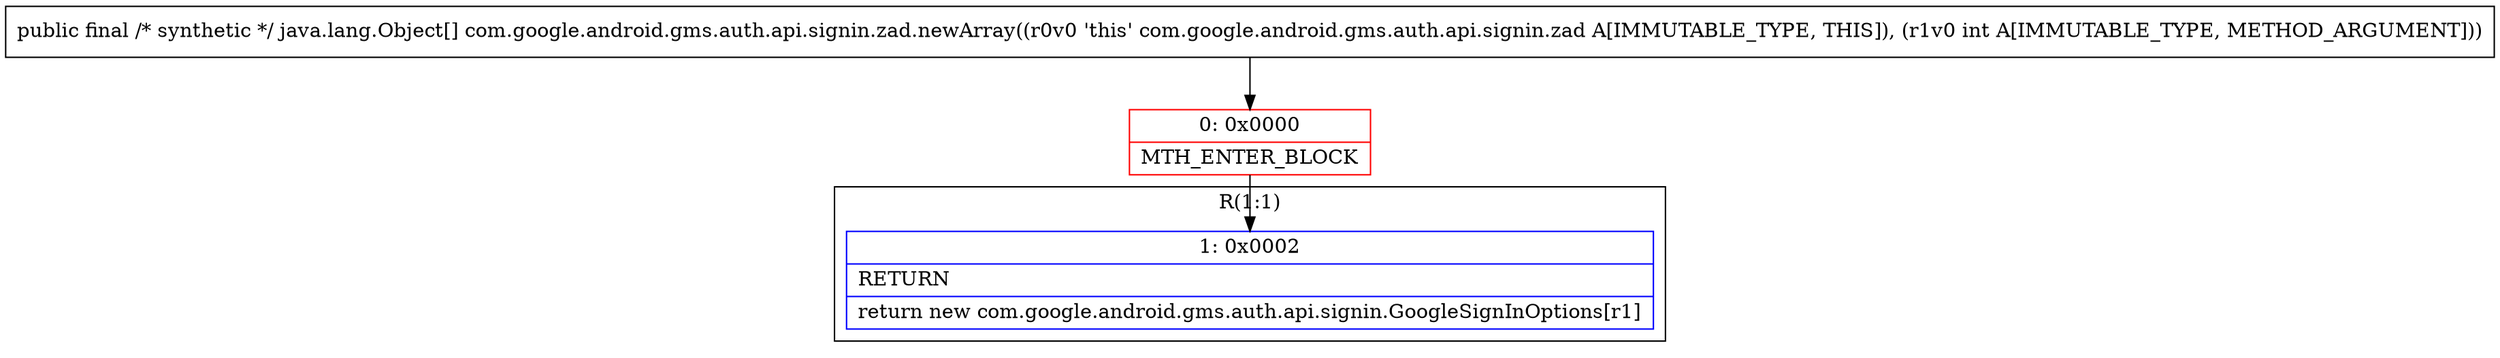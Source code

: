 digraph "CFG forcom.google.android.gms.auth.api.signin.zad.newArray(I)[Ljava\/lang\/Object;" {
subgraph cluster_Region_994524883 {
label = "R(1:1)";
node [shape=record,color=blue];
Node_1 [shape=record,label="{1\:\ 0x0002|RETURN\l|return new com.google.android.gms.auth.api.signin.GoogleSignInOptions[r1]\l}"];
}
Node_0 [shape=record,color=red,label="{0\:\ 0x0000|MTH_ENTER_BLOCK\l}"];
MethodNode[shape=record,label="{public final \/* synthetic *\/ java.lang.Object[] com.google.android.gms.auth.api.signin.zad.newArray((r0v0 'this' com.google.android.gms.auth.api.signin.zad A[IMMUTABLE_TYPE, THIS]), (r1v0 int A[IMMUTABLE_TYPE, METHOD_ARGUMENT])) }"];
MethodNode -> Node_0;
Node_0 -> Node_1;
}

